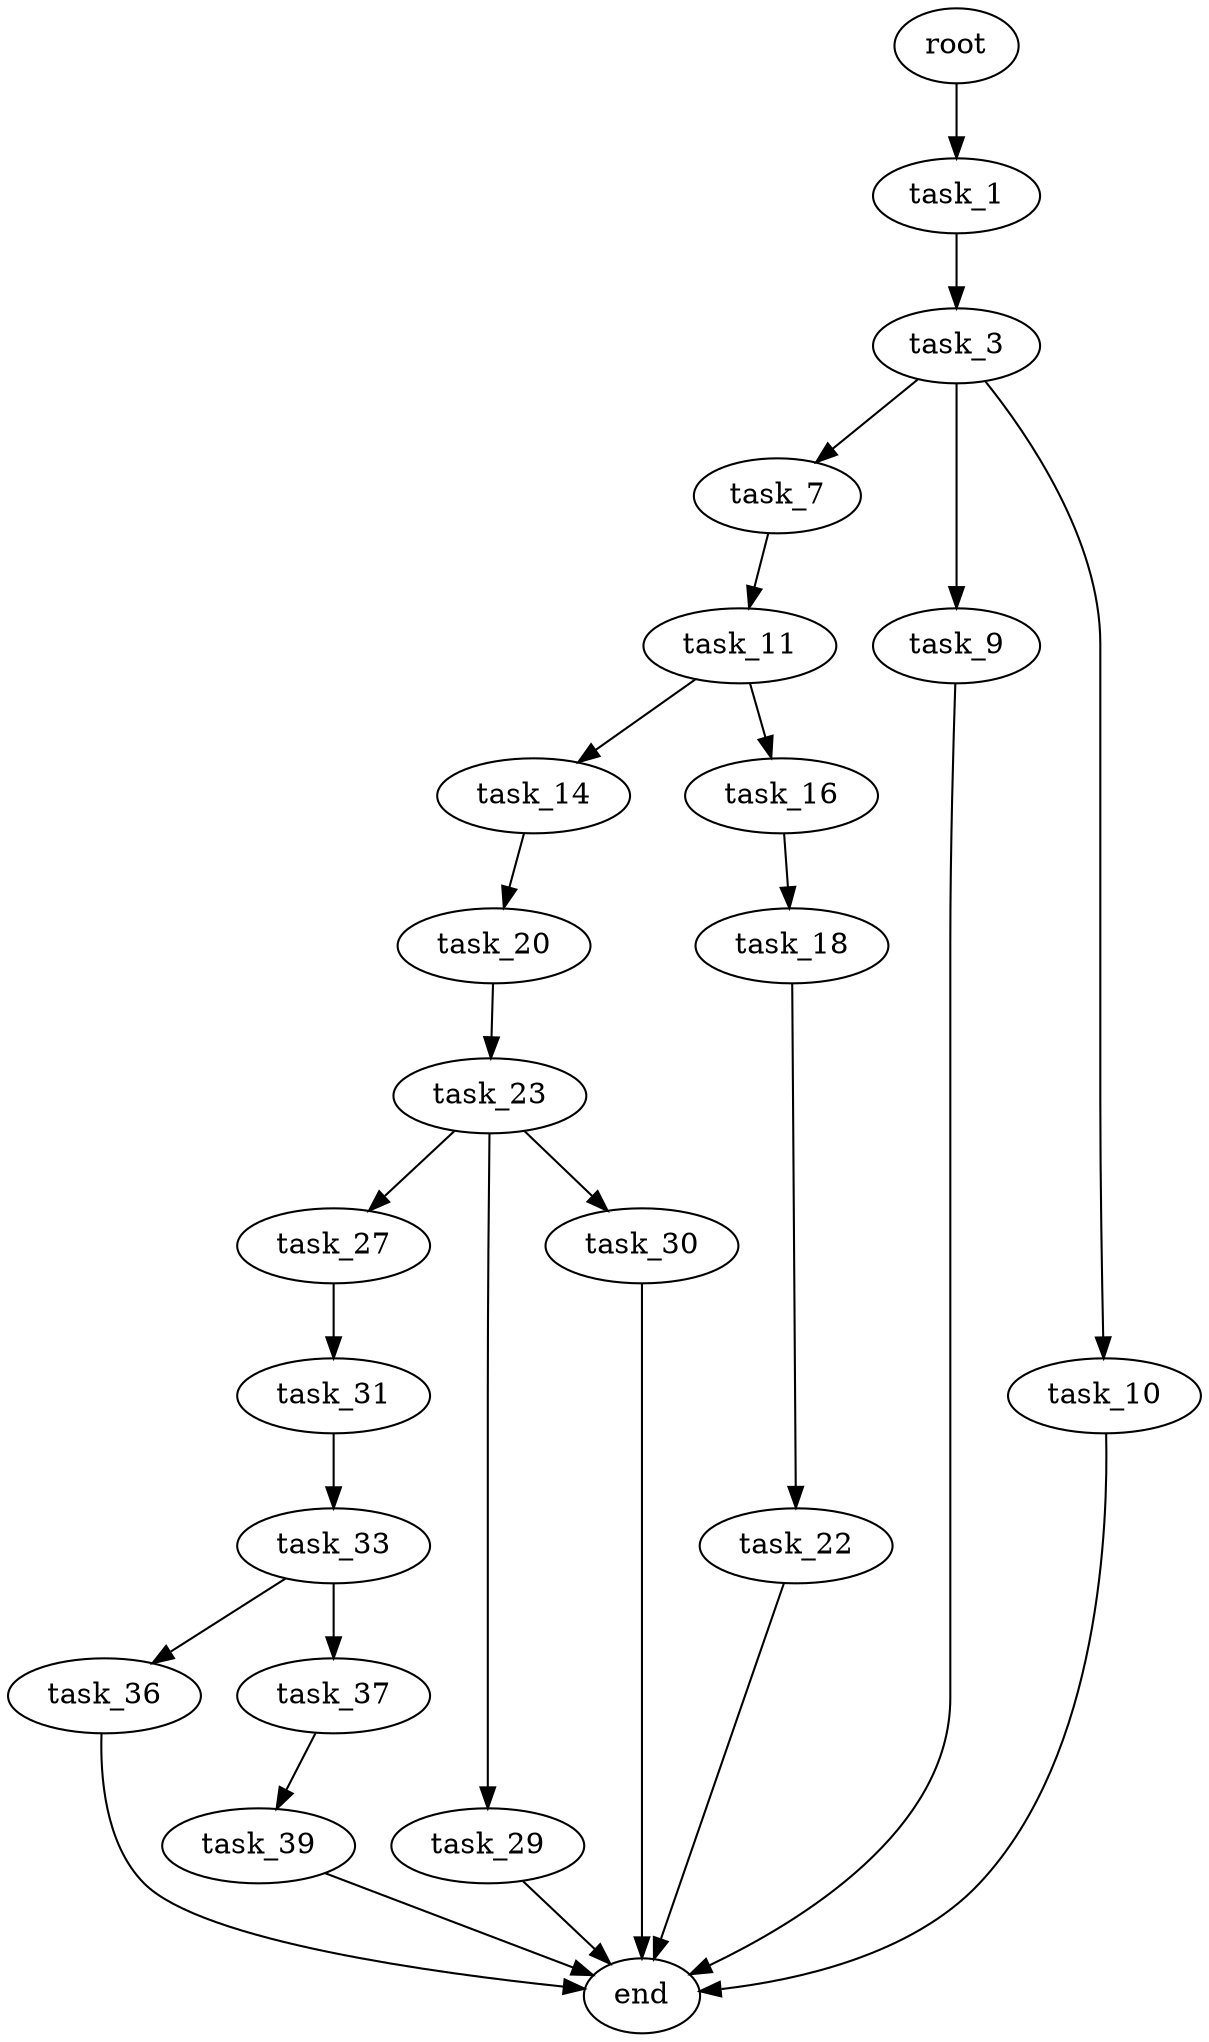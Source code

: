 digraph G {
  root [size="0.000000"];
  task_1 [size="726199063.000000"];
  task_3 [size="134217728000.000000"];
  task_7 [size="688433366707.000000"];
  task_9 [size="652588470.000000"];
  task_10 [size="333539438493.000000"];
  task_11 [size="201750207815.000000"];
  task_14 [size="549755813888.000000"];
  task_16 [size="48544113514.000000"];
  task_18 [size="2063176122.000000"];
  task_20 [size="2571356004.000000"];
  task_22 [size="20189483488.000000"];
  task_23 [size="8785203511.000000"];
  task_27 [size="29234166841.000000"];
  task_29 [size="33727726810.000000"];
  task_30 [size="12693859285.000000"];
  task_31 [size="22577332674.000000"];
  task_33 [size="69466996366.000000"];
  task_36 [size="12926484600.000000"];
  task_37 [size="519987305134.000000"];
  task_39 [size="23662468347.000000"];
  end [size="0.000000"];

  root -> task_1 [size="1.000000"];
  task_1 -> task_3 [size="75497472.000000"];
  task_3 -> task_7 [size="209715200.000000"];
  task_3 -> task_9 [size="209715200.000000"];
  task_3 -> task_10 [size="209715200.000000"];
  task_7 -> task_11 [size="536870912.000000"];
  task_9 -> end [size="1.000000"];
  task_10 -> end [size="1.000000"];
  task_11 -> task_14 [size="134217728.000000"];
  task_11 -> task_16 [size="134217728.000000"];
  task_14 -> task_20 [size="536870912.000000"];
  task_16 -> task_18 [size="75497472.000000"];
  task_18 -> task_22 [size="33554432.000000"];
  task_20 -> task_23 [size="209715200.000000"];
  task_22 -> end [size="1.000000"];
  task_23 -> task_27 [size="536870912.000000"];
  task_23 -> task_29 [size="536870912.000000"];
  task_23 -> task_30 [size="536870912.000000"];
  task_27 -> task_31 [size="33554432.000000"];
  task_29 -> end [size="1.000000"];
  task_30 -> end [size="1.000000"];
  task_31 -> task_33 [size="536870912.000000"];
  task_33 -> task_36 [size="75497472.000000"];
  task_33 -> task_37 [size="75497472.000000"];
  task_36 -> end [size="1.000000"];
  task_37 -> task_39 [size="411041792.000000"];
  task_39 -> end [size="1.000000"];
}
